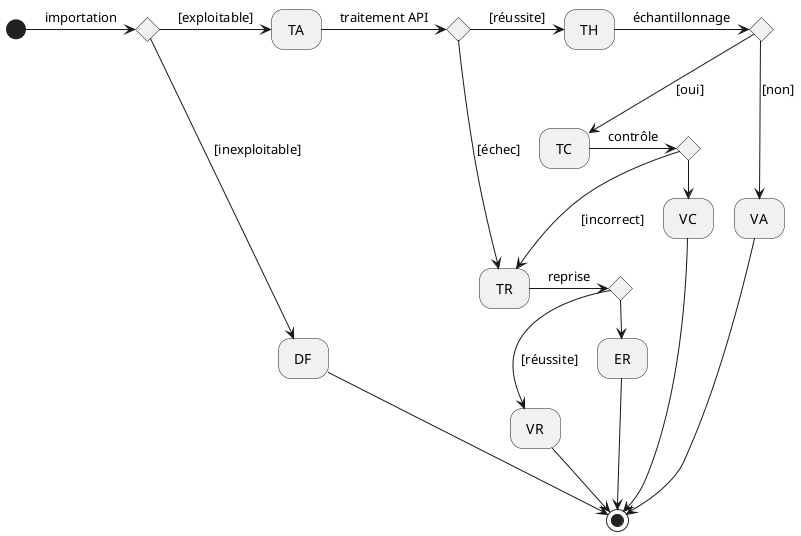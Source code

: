 @startuml
hide empty description
state imp <<choice>>
state api <<choice>>
state ech <<choice>>
state ctr <<choice>>
state rep <<choice>>

[*] -> imp : importation
imp -> TA : [exploitable]
imp --> DF : [inexploitable]
TA -> api : traitement API
api -> TH : [réussite]
TH -> ech : échantillonnage
api --> TR : [échec]
ech --> VA : [non]
ech --> TC : [oui]
TC -> ctr : contrôle
ctr --> TR : [incorrect]
TR -> rep : reprise
rep --> VR : [réussite]
rep -> ER : [échec]
ctr -> VC : [correct]
VC --> [*]
VA --> [*]
VR --> [*]
ER --> [*]
DF --> [*]
@enduml